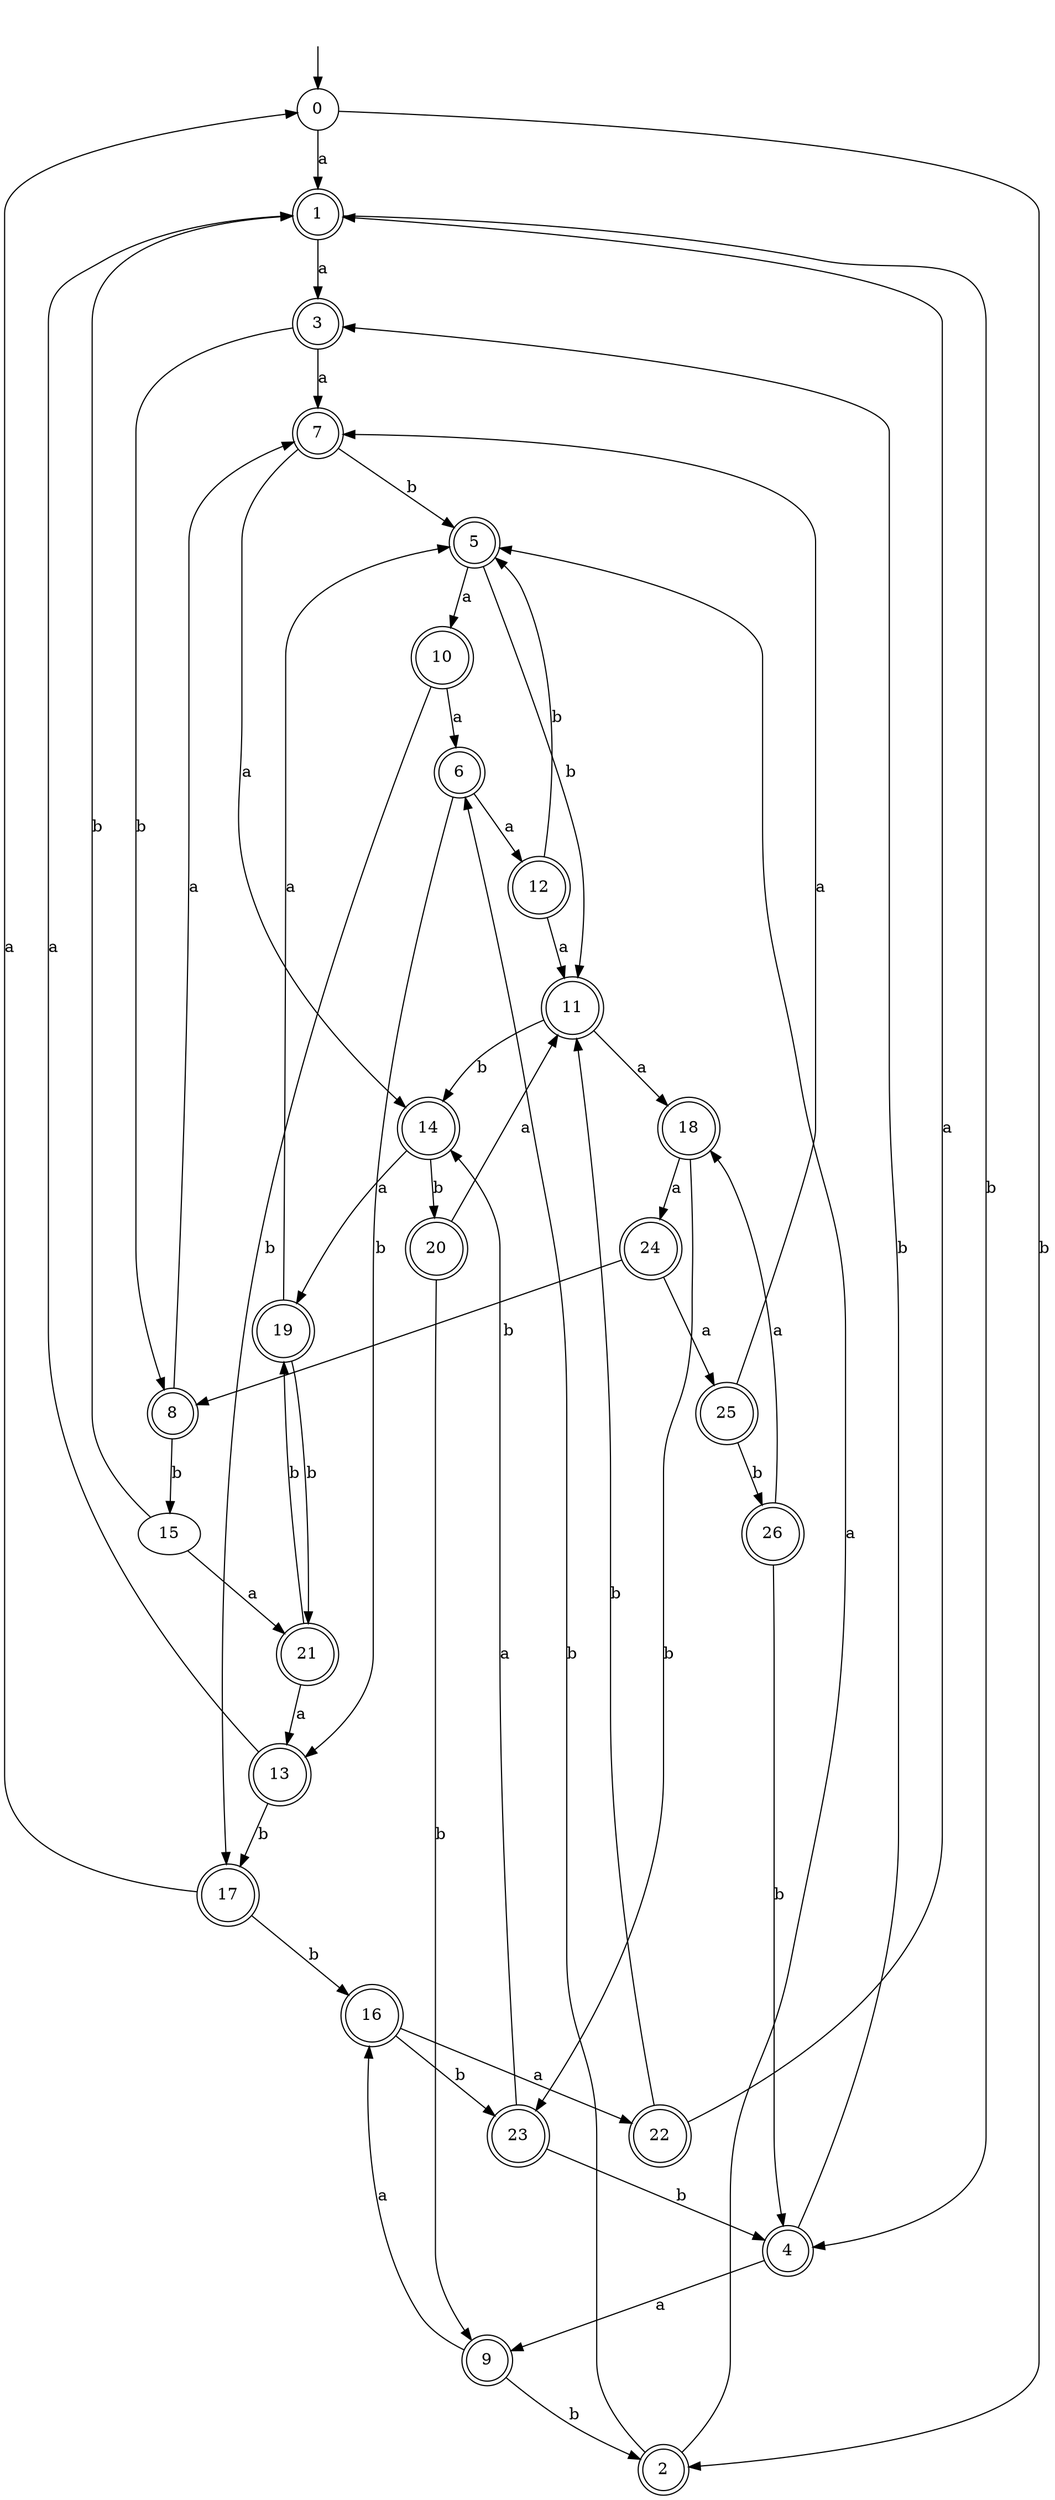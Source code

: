 digraph RandomDFA {
  __start0 [label="", shape=none];
  __start0 -> 0 [label=""];
  0 [shape=circle]
  0 -> 1 [label="a"]
  0 -> 2 [label="b"]
  1 [shape=doublecircle]
  1 -> 3 [label="a"]
  1 -> 4 [label="b"]
  2 [shape=doublecircle]
  2 -> 5 [label="a"]
  2 -> 6 [label="b"]
  3 [shape=doublecircle]
  3 -> 7 [label="a"]
  3 -> 8 [label="b"]
  4 [shape=doublecircle]
  4 -> 9 [label="a"]
  4 -> 3 [label="b"]
  5 [shape=doublecircle]
  5 -> 10 [label="a"]
  5 -> 11 [label="b"]
  6 [shape=doublecircle]
  6 -> 12 [label="a"]
  6 -> 13 [label="b"]
  7 [shape=doublecircle]
  7 -> 14 [label="a"]
  7 -> 5 [label="b"]
  8 [shape=doublecircle]
  8 -> 7 [label="a"]
  8 -> 15 [label="b"]
  9 [shape=doublecircle]
  9 -> 16 [label="a"]
  9 -> 2 [label="b"]
  10 [shape=doublecircle]
  10 -> 6 [label="a"]
  10 -> 17 [label="b"]
  11 [shape=doublecircle]
  11 -> 18 [label="a"]
  11 -> 14 [label="b"]
  12 [shape=doublecircle]
  12 -> 11 [label="a"]
  12 -> 5 [label="b"]
  13 [shape=doublecircle]
  13 -> 1 [label="a"]
  13 -> 17 [label="b"]
  14 [shape=doublecircle]
  14 -> 19 [label="a"]
  14 -> 20 [label="b"]
  15
  15 -> 21 [label="a"]
  15 -> 1 [label="b"]
  16 [shape=doublecircle]
  16 -> 22 [label="a"]
  16 -> 23 [label="b"]
  17 [shape=doublecircle]
  17 -> 0 [label="a"]
  17 -> 16 [label="b"]
  18 [shape=doublecircle]
  18 -> 24 [label="a"]
  18 -> 23 [label="b"]
  19 [shape=doublecircle]
  19 -> 5 [label="a"]
  19 -> 21 [label="b"]
  20 [shape=doublecircle]
  20 -> 11 [label="a"]
  20 -> 9 [label="b"]
  21 [shape=doublecircle]
  21 -> 13 [label="a"]
  21 -> 19 [label="b"]
  22 [shape=doublecircle]
  22 -> 1 [label="a"]
  22 -> 11 [label="b"]
  23 [shape=doublecircle]
  23 -> 14 [label="a"]
  23 -> 4 [label="b"]
  24 [shape=doublecircle]
  24 -> 25 [label="a"]
  24 -> 8 [label="b"]
  25 [shape=doublecircle]
  25 -> 7 [label="a"]
  25 -> 26 [label="b"]
  26 [shape=doublecircle]
  26 -> 18 [label="a"]
  26 -> 4 [label="b"]
}
